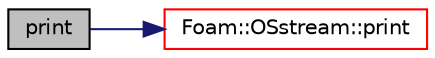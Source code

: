 digraph "print"
{
  bgcolor="transparent";
  edge [fontname="Helvetica",fontsize="10",labelfontname="Helvetica",labelfontsize="10"];
  node [fontname="Helvetica",fontsize="10",shape=record];
  rankdir="LR";
  Node1 [label="print",height=0.2,width=0.4,color="black", fillcolor="grey75", style="filled", fontcolor="black"];
  Node1 -> Node2 [color="midnightblue",fontsize="10",style="solid",fontname="Helvetica"];
  Node2 [label="Foam::OSstream::print",height=0.2,width=0.4,color="red",URL="$a01741.html#a396408e517abe1f8cae9d2844a18ad1e",tooltip="Print description of IOstream to Ostream. "];
}
